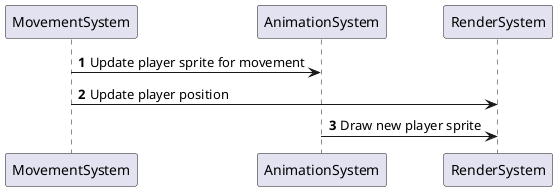 @startuml

autonumber

MovementSystem -> AnimationSystem: Update player sprite for movement
MovementSystem -> RenderSystem: Update player position
AnimationSystem -> RenderSystem: Draw new player sprite

@enduml